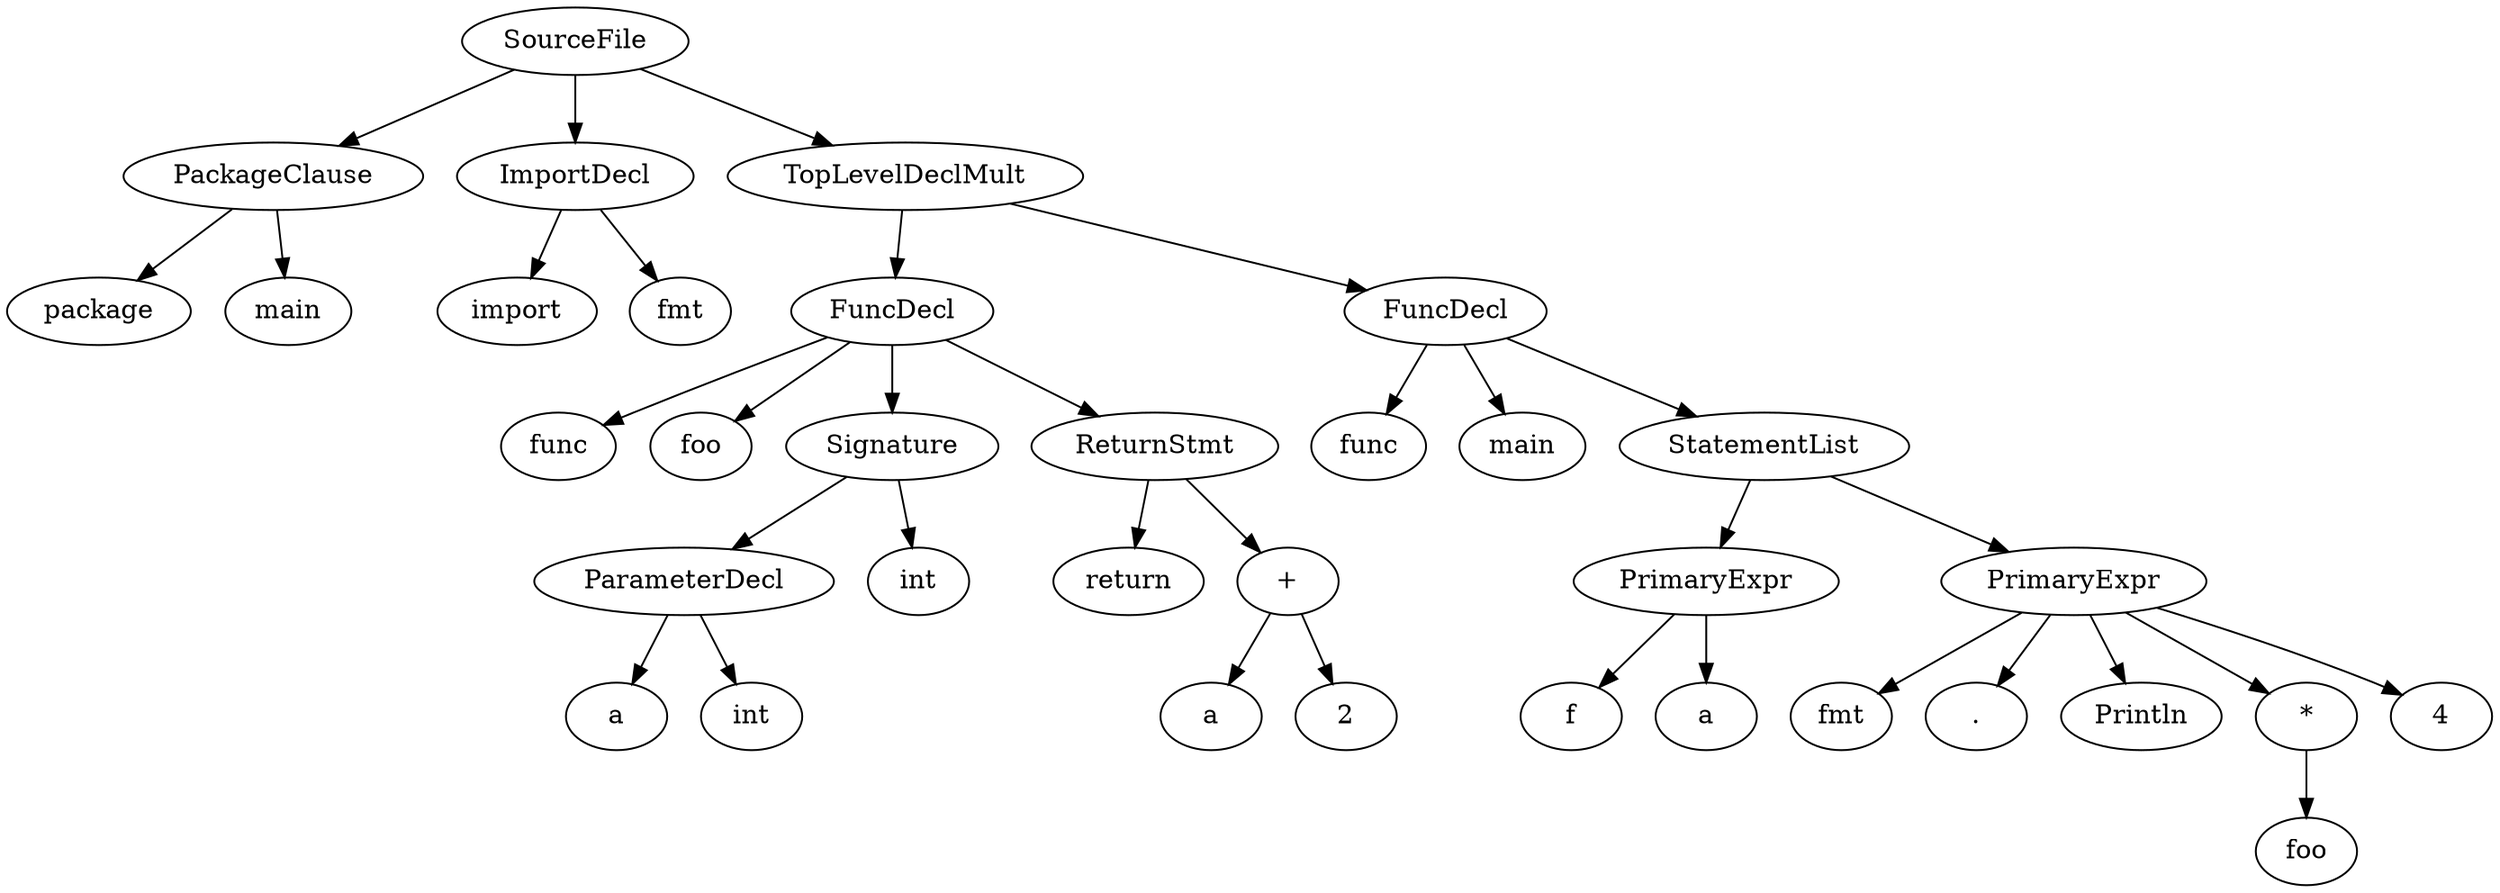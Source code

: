 digraph ParseTree {
0[label="SourceFile"]; 1[label="PackageClause"]; 0->1 ;
1[label="PackageClause"]; 2[label="package"]; 1->2 ;
1[label="PackageClause"]; 3[label="main"]; 1->3 ;
0[label="SourceFile"]; 4[label="ImportDecl"]; 0->4 ;
4[label="ImportDecl"]; 5[label="import"]; 4->5 ;
4[label="ImportDecl"]; 6[label="fmt"]; 4->6 ;
0[label="SourceFile"]; 7[label="TopLevelDeclMult"]; 0->7 ;
7[label="TopLevelDeclMult"]; 8[label="FuncDecl"]; 7->8 ;
8[label="FuncDecl"]; 9[label="func"]; 8->9 ;
8[label="FuncDecl"]; 10[label="foo"]; 8->10 ;
8[label="FuncDecl"]; 11[label="Signature"]; 8->11 ;
11[label="Signature"]; 12[label="ParameterDecl"]; 11->12 ;
12[label="ParameterDecl"]; 13[label="a"]; 12->13 ;
12[label="ParameterDecl"]; 14[label="int"]; 12->14 ;
11[label="Signature"]; 15[label="int"]; 11->15 ;
8[label="FuncDecl"]; 16[label="ReturnStmt"]; 8->16 ;
16[label="ReturnStmt"]; 17[label="return"]; 16->17 ;
16[label="ReturnStmt"]; 18[label="+"]; 16->18 ;
18[label="+"]; 19[label="a"]; 18->19 ;
18[label="+"]; 20[label="2"]; 18->20 ;
7[label="TopLevelDeclMult"]; 21[label="FuncDecl"]; 7->21 ;
21[label="FuncDecl"]; 22[label="func"]; 21->22 ;
21[label="FuncDecl"]; 23[label="main"]; 21->23 ;
21[label="FuncDecl"]; 24[label="StatementList"]; 21->24 ;
24[label="StatementList"]; 25[label="PrimaryExpr"]; 24->25 ;
25[label="PrimaryExpr"]; 26[label="f"]; 25->26 ;
25[label="PrimaryExpr"]; 27[label="a"]; 25->27 ;
24[label="StatementList"]; 28[label="PrimaryExpr"]; 24->28 ;
28[label="PrimaryExpr"]; 29[label="fmt"]; 28->29 ;
28[label="PrimaryExpr"]; 30[label="."]; 28->30 ;
28[label="PrimaryExpr"]; 31[label="Println"]; 28->31 ;
28[label="PrimaryExpr"]; 32[label="*"]; 28->32 ;
32[label="*"]; 33[label="foo"]; 32->33 ;
28[label="PrimaryExpr"]; 34[label="4"]; 28->34 ;
}